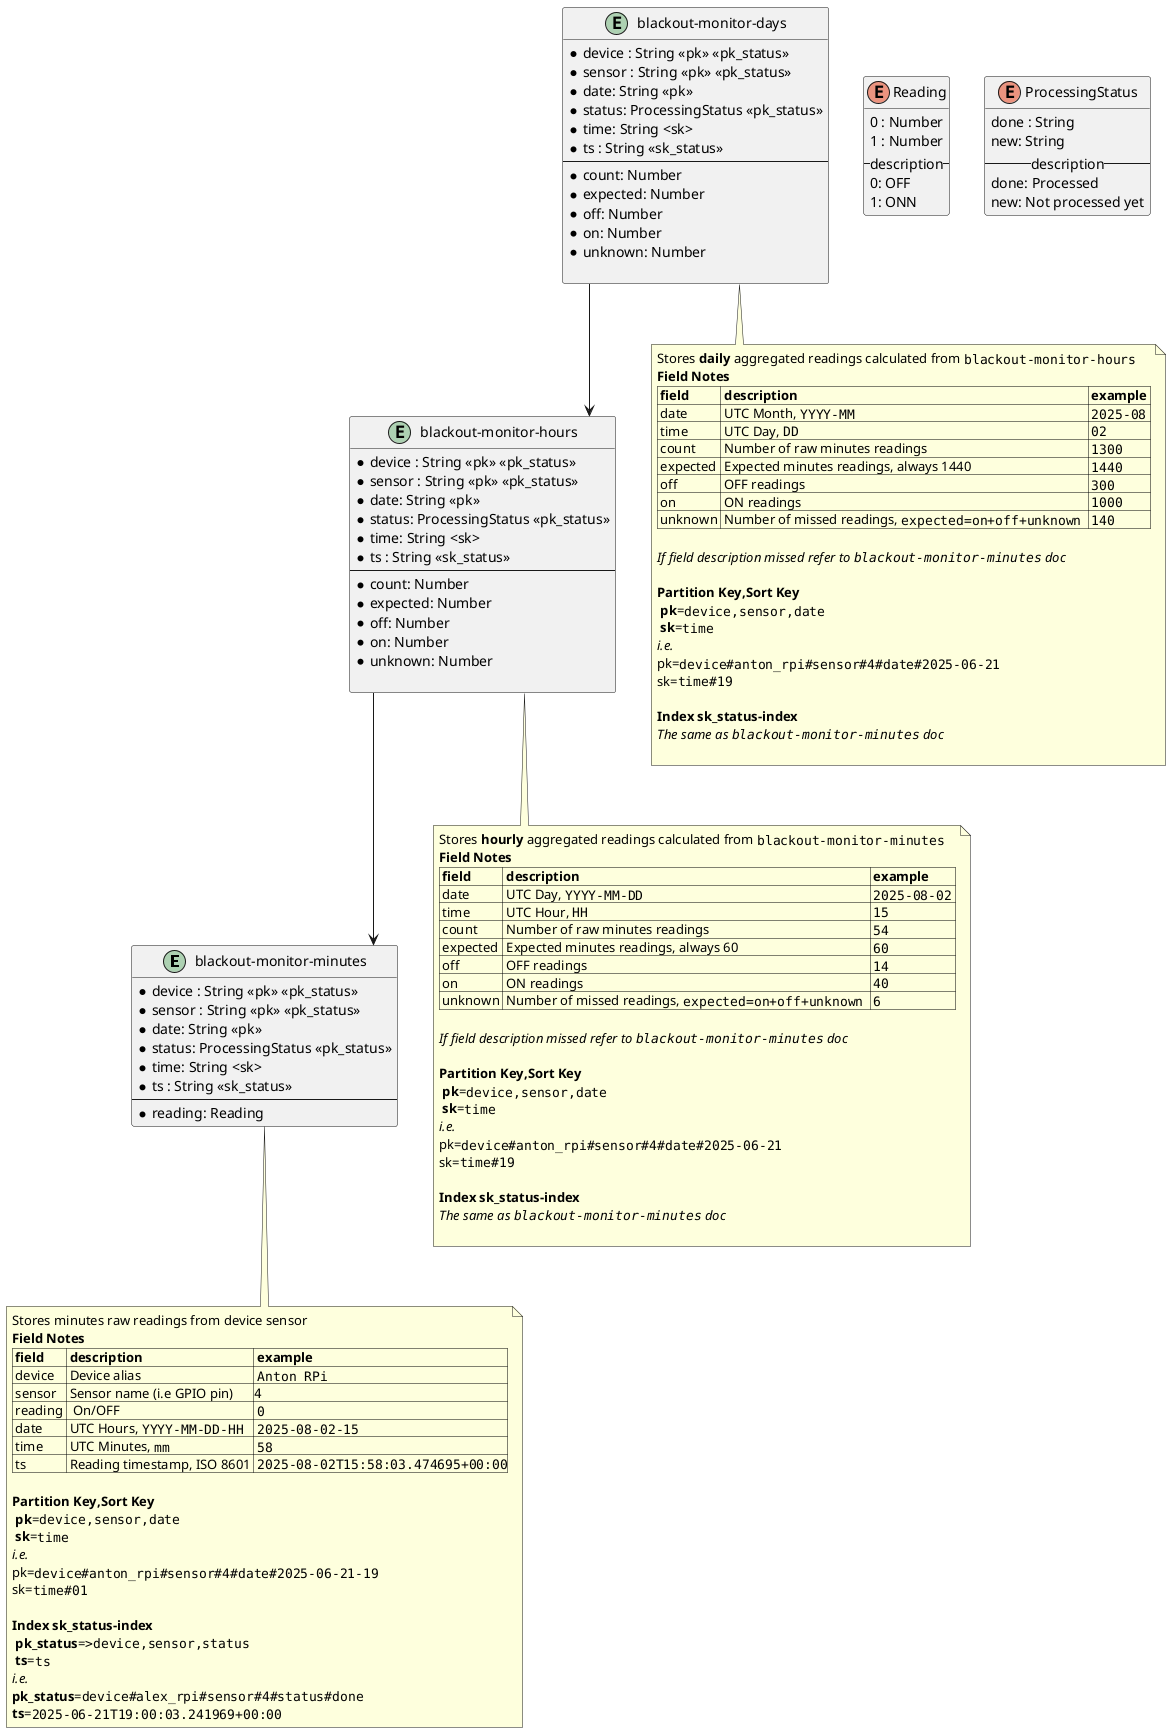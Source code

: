 @startuml
' hide the spot
' hide circle

' avoid problems with angled crows feet
skinparam linetype ortho

entity "blackout-monitor-minutes" as mins {
  *device : String <<pk>> <<pk_status>>
  *sensor : String <<pk>> <<pk_status>>
  *date: String <<pk>>
  *status: ProcessingStatus <<pk_status>>  
  *time: String <sk>
  *ts : String <<sk_status>>
  --
  *reading: Reading
}
entity "blackout-monitor-hours" as hours {
  *device : String <<pk>> <<pk_status>>
  *sensor : String <<pk>> <<pk_status>>
  *date: String <<pk>>
  *status: ProcessingStatus <<pk_status>>  
  *time: String <sk>
  *ts : String <<sk_status>>
  --
  *count: Number
  *expected: Number
  *off: Number
  *on: Number
  *unknown: Number

}
entity "blackout-monitor-days" as days {
  *device : String <<pk>> <<pk_status>>
  *sensor : String <<pk>> <<pk_status>>
  *date: String <<pk>>
  *status: ProcessingStatus <<pk_status>>  
  *time: String <sk>
  *ts : String <<sk_status>>
  --
  *count: Number
  *expected: Number
  *off: Number
  *on: Number
  *unknown: Number

}
days --> hours
hours --> mins

note bottom of days
  Stores <b>daily</b> aggregated readings calculated from ""blackout-monitor-hours"" 
  <b>Field Notes</b>
  |= field|= description |= example |
  | date | UTC Month, ""YYYY-MM"" | ""2025-08"" |
  | time | UTC Day, ""DD"" | ""02"" |
  | count | Number of raw minutes readings | ""1300"" |
  | expected | Expected minutes readings, always 1440 | ""1440"" |
  | off | OFF readings | ""300"" |
  | on | ON readings | ""1000"" |
  | unknown | Number of missed readings, ""expected=on+off+unknown""  | ""140"" |

  <i>If field description missed refer to ""blackout-monitor-minutes"" doc </i> 

  <b>Partition Key,Sort Key</b>
   <b>pk</b>=""device,sensor,date""
   <b>sk</b>=""time""
  <i>i.e.</i> 
  pk=""device#anton_rpi#sensor#4#date#2025-06-21""
  sk=""time#19""
  
  <b>Index sk_status-index</b>
  <i>The same as ""blackout-monitor-minutes"" doc </i> 

end note
note bottom of hours
  Stores <b>hourly</b> aggregated readings calculated from ""blackout-monitor-minutes"" 
  <b>Field Notes</b>
  |= field|= description |= example |
  | date | UTC Day, ""YYYY-MM-DD"" | ""2025-08-02"" |
  | time | UTC Hour, ""HH"" | ""15"" |
  | count | Number of raw minutes readings | ""54"" |
  | expected | Expected minutes readings, always 60 | ""60"" |
  | off | OFF readings | ""14"" |
  | on | ON readings | ""40"" |
  | unknown | Number of missed readings, ""expected=on+off+unknown""  | ""6"" |

  <i>If field description missed refer to ""blackout-monitor-minutes"" doc </i> 

  <b>Partition Key,Sort Key</b>
   <b>pk</b>=""device,sensor,date""
   <b>sk</b>=""time""
  <i>i.e.</i> 
  pk=""device#anton_rpi#sensor#4#date#2025-06-21""
  sk=""time#19""
  
  <b>Index sk_status-index</b>
  <i>The same as ""blackout-monitor-minutes"" doc </i> 

end note

note bottom of mins
  Stores minutes raw readings from device sensor 
  <b>Field Notes</b>
  |= field|= description |= example |
  | device | Device alias | ""Anton RPi""|
  | sensor | Sensor name (i.e GPIO pin) |""4"" |
  | reading |  On/OFF | ""0"" |
  | date | UTC Hours, ""YYYY-MM-DD-HH"" | ""2025-08-02-15"" |
  | time | UTC Minutes, ""mm"" | ""58"" |
  | ts | Reading timestamp, ISO 8601 | ""2025-08-02T15:58:03.474695+00:00""|

  <b>Partition Key,Sort Key</b>
   <b>pk</b>=""device,sensor,date""
   <b>sk</b>=""time""
  <i>i.e.</i> 
  pk=""device#anton_rpi#sensor#4#date#2025-06-21-19""
  sk=""time#01""
  
  <b>Index sk_status-index</b>
   <b>pk_status</b>="">device,sensor,status""
   <b>ts</b>=""ts""
  <i>i.e.</i> 
  <b>pk_status</b>=""device#alex_rpi#sensor#4#status#done""
  <b>ts</b>=""2025-06-21T19:00:03.241969+00:00""
end note
enum Reading {
  0 : Number
  1 : Number
  -- description --
  0: OFF
  1: ONN
}
enum ProcessingStatus {
  done : String
  new: String
  -- description --
  done: Processed
  new: Not processed yet
}

@enduml
